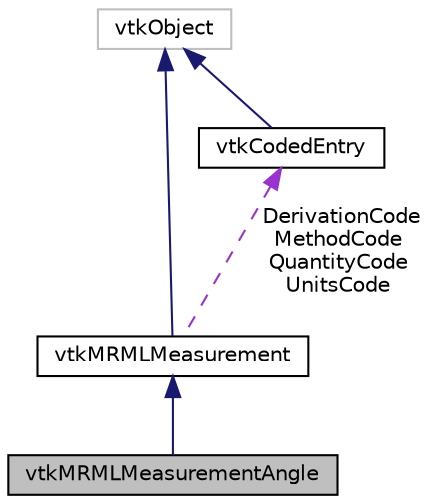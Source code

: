 digraph "vtkMRMLMeasurementAngle"
{
  bgcolor="transparent";
  edge [fontname="Helvetica",fontsize="10",labelfontname="Helvetica",labelfontsize="10"];
  node [fontname="Helvetica",fontsize="10",shape=record];
  Node3 [label="vtkMRMLMeasurementAngle",height=0.2,width=0.4,color="black", fillcolor="grey75", style="filled", fontcolor="black"];
  Node4 -> Node3 [dir="back",color="midnightblue",fontsize="10",style="solid",fontname="Helvetica"];
  Node4 [label="vtkMRMLMeasurement",height=0.2,width=0.4,color="black",URL="$classvtkMRMLMeasurement.html",tooltip="Class for storing well-defined measurement results, using coded entries. "];
  Node5 -> Node4 [dir="back",color="midnightblue",fontsize="10",style="solid",fontname="Helvetica"];
  Node5 [label="vtkObject",height=0.2,width=0.4,color="grey75"];
  Node6 -> Node4 [dir="back",color="darkorchid3",fontsize="10",style="dashed",label=" DerivationCode\nMethodCode\nQuantityCode\nUnitsCode" ,fontname="Helvetica"];
  Node6 [label="vtkCodedEntry",height=0.2,width=0.4,color="black",URL="$classvtkCodedEntry.html",tooltip="Simple class for storing standard coded entries (coding scheme, value, meaning triplets) ..."];
  Node5 -> Node6 [dir="back",color="midnightblue",fontsize="10",style="solid",fontname="Helvetica"];
}
